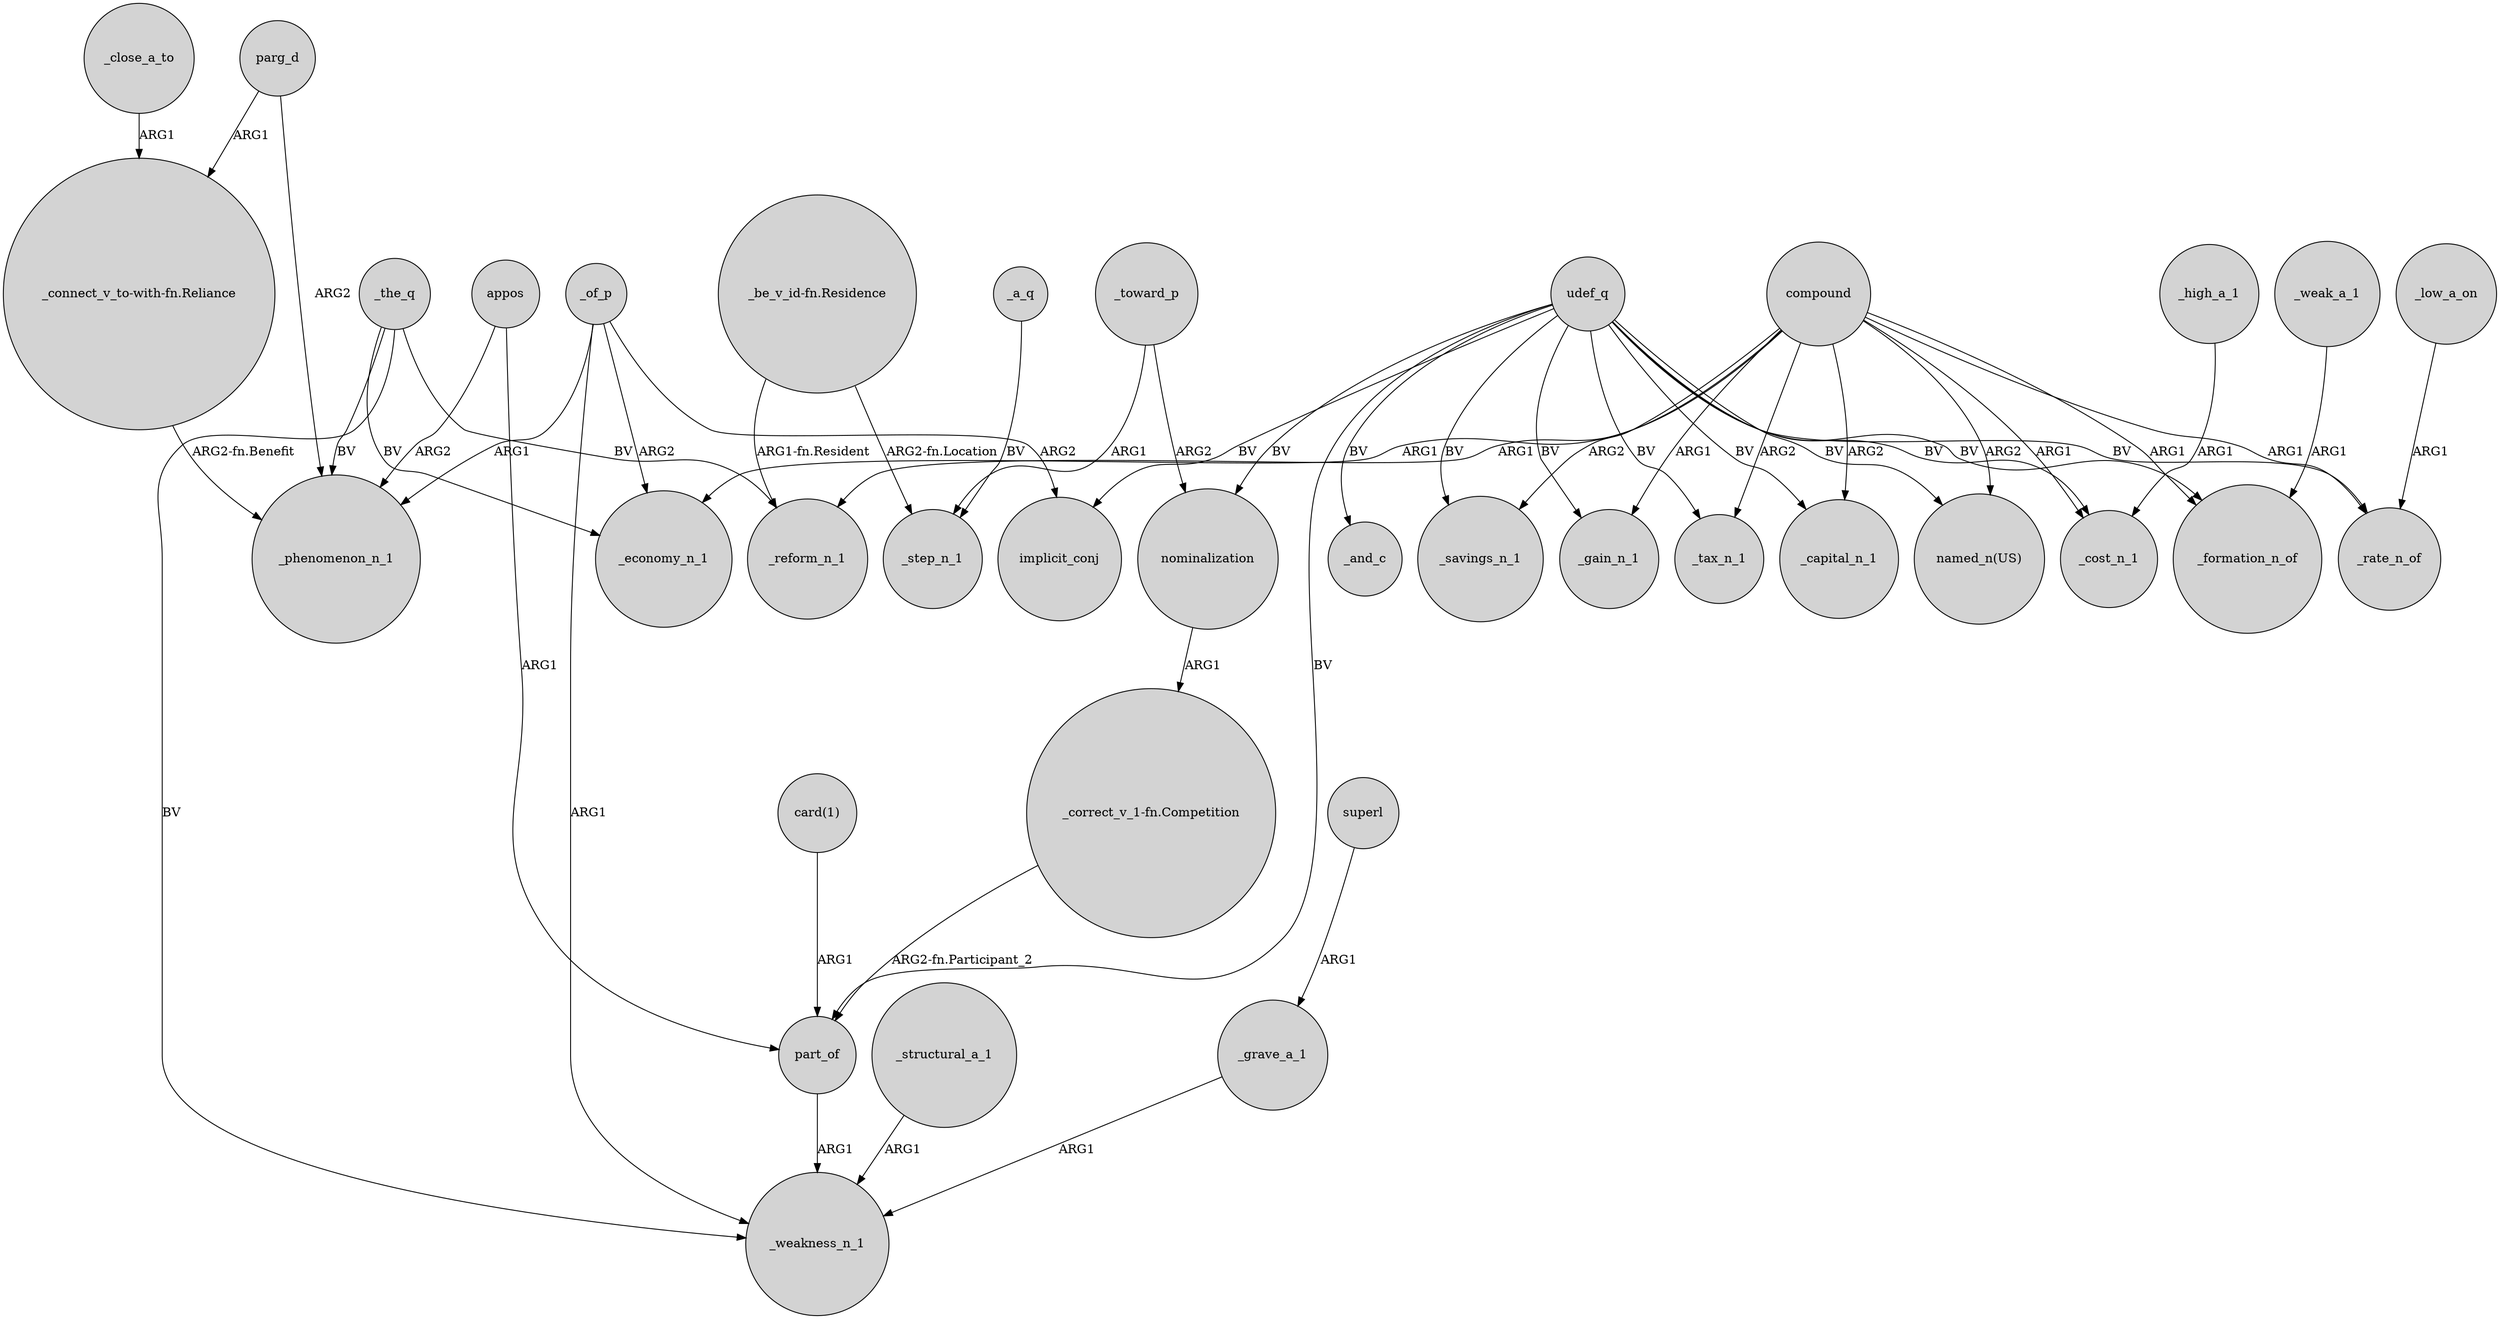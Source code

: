 digraph {
	node [shape=circle style=filled]
	udef_q -> _savings_n_1 [label=BV]
	_the_q -> _reform_n_1 [label=BV]
	_of_p -> _phenomenon_n_1 [label=ARG1]
	udef_q -> part_of [label=BV]
	udef_q -> _gain_n_1 [label=BV]
	_toward_p -> nominalization [label=ARG2]
	_the_q -> _phenomenon_n_1 [label=BV]
	udef_q -> nominalization [label=BV]
	_of_p -> implicit_conj [label=ARG2]
	udef_q -> _tax_n_1 [label=BV]
	parg_d -> _phenomenon_n_1 [label=ARG2]
	"_be_v_id-fn.Residence" -> _reform_n_1 [label="ARG1-fn.Resident"]
	udef_q -> _cost_n_1 [label=BV]
	udef_q -> _formation_n_of [label=BV]
	compound -> _rate_n_of [label=ARG1]
	udef_q -> _rate_n_of [label=BV]
	udef_q -> _and_c [label=BV]
	compound -> _economy_n_1 [label=ARG1]
	appos -> part_of [label=ARG1]
	"card(1)" -> part_of [label=ARG1]
	_close_a_to -> "_connect_v_to-with-fn.Reliance" [label=ARG1]
	_of_p -> _weakness_n_1 [label=ARG1]
	appos -> _phenomenon_n_1 [label=ARG2]
	part_of -> _weakness_n_1 [label=ARG1]
	_high_a_1 -> _cost_n_1 [label=ARG1]
	nominalization -> "_correct_v_1-fn.Competition" [label=ARG1]
	"_correct_v_1-fn.Competition" -> part_of [label="ARG2-fn.Participant_2"]
	udef_q -> _capital_n_1 [label=BV]
	compound -> _tax_n_1 [label=ARG2]
	"_connect_v_to-with-fn.Reliance" -> _phenomenon_n_1 [label="ARG2-fn.Benefit"]
	_low_a_on -> _rate_n_of [label=ARG1]
	_a_q -> _step_n_1 [label=BV]
	_toward_p -> _step_n_1 [label=ARG1]
	compound -> _savings_n_1 [label=ARG2]
	compound -> _formation_n_of [label=ARG1]
	compound -> _reform_n_1 [label=ARG1]
	compound -> _capital_n_1 [label=ARG2]
	compound -> _gain_n_1 [label=ARG1]
	_of_p -> _economy_n_1 [label=ARG2]
	parg_d -> "_connect_v_to-with-fn.Reliance" [label=ARG1]
	_weak_a_1 -> _formation_n_of [label=ARG1]
	_the_q -> _weakness_n_1 [label=BV]
	compound -> _cost_n_1 [label=ARG1]
	"_be_v_id-fn.Residence" -> _step_n_1 [label="ARG2-fn.Location"]
	_structural_a_1 -> _weakness_n_1 [label=ARG1]
	compound -> "named_n(US)" [label=ARG2]
	udef_q -> implicit_conj [label=BV]
	udef_q -> "named_n(US)" [label=BV]
	_grave_a_1 -> _weakness_n_1 [label=ARG1]
	superl -> _grave_a_1 [label=ARG1]
	_the_q -> _economy_n_1 [label=BV]
}
